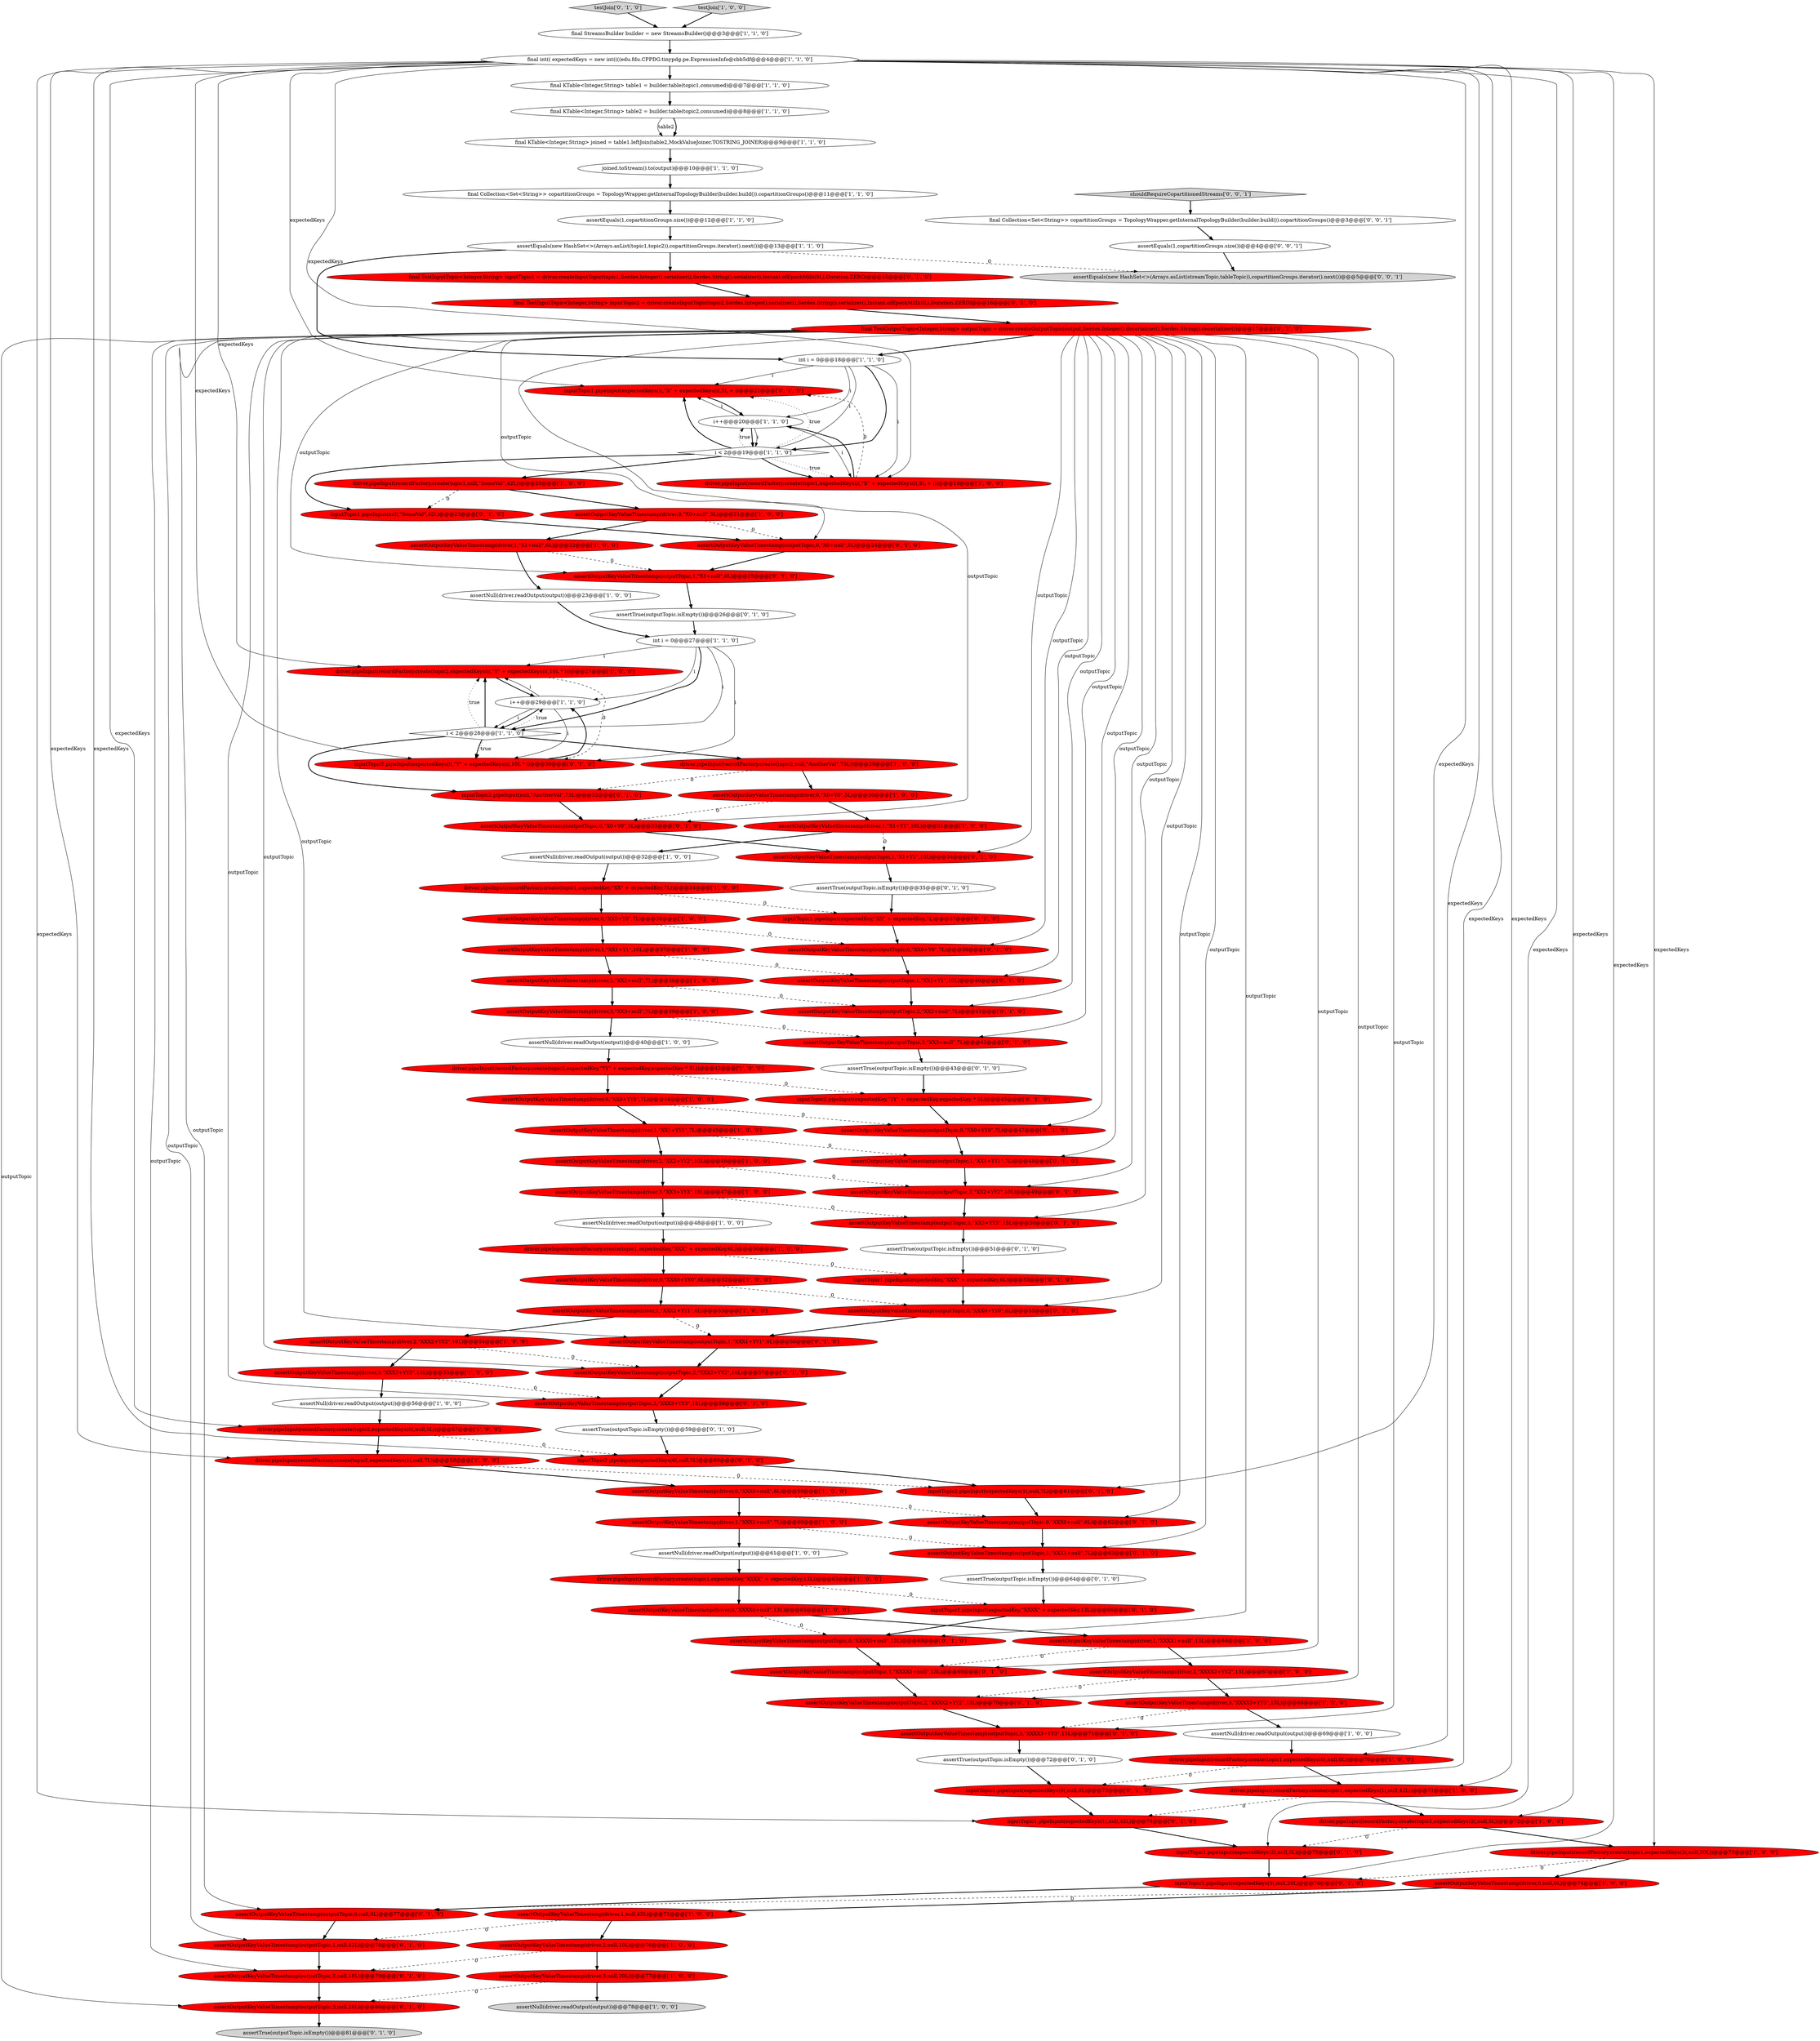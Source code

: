 digraph {
33 [style = filled, label = "final int(( expectedKeys = new int((((edu.fdu.CPPDG.tinypdg.pe.ExpressionInfo@cbb5df@@@4@@@['1', '1', '0']", fillcolor = white, shape = ellipse image = "AAA0AAABBB1BBB"];
102 [style = filled, label = "assertOutputKeyValueTimestamp(outputTopic,1,\"X1+null\",6L)@@@25@@@['0', '1', '0']", fillcolor = red, shape = ellipse image = "AAA1AAABBB2BBB"];
28 [style = filled, label = "driver.pipeInput(recordFactory.create(topic1,expectedKey,\"XX\" + expectedKey,7L))@@@34@@@['1', '0', '0']", fillcolor = red, shape = ellipse image = "AAA1AAABBB1BBB"];
11 [style = filled, label = "driver.pipeInput(recordFactory.create(topic2,expectedKeys(0(,null,5L))@@@57@@@['1', '0', '0']", fillcolor = red, shape = ellipse image = "AAA1AAABBB1BBB"];
49 [style = filled, label = "assertOutputKeyValueTimestamp(driver,1,\"XXX1+null\",7L)@@@60@@@['1', '0', '0']", fillcolor = red, shape = ellipse image = "AAA1AAABBB1BBB"];
77 [style = filled, label = "inputTopic2.pipeInput(null,\"AnotherVal\",73L)@@@32@@@['0', '1', '0']", fillcolor = red, shape = ellipse image = "AAA1AAABBB2BBB"];
116 [style = filled, label = "assertEquals(new HashSet<>(Arrays.asList(streamTopic,tableTopic)),copartitionGroups.iterator().next())@@@5@@@['0', '0', '1']", fillcolor = lightgray, shape = ellipse image = "AAA0AAABBB3BBB"];
113 [style = filled, label = "assertOutputKeyValueTimestamp(outputTopic,1,\"XX1+YY1\",7L)@@@48@@@['0', '1', '0']", fillcolor = red, shape = ellipse image = "AAA1AAABBB2BBB"];
83 [style = filled, label = "assertOutputKeyValueTimestamp(outputTopic,2,\"XX2+YY2\",10L)@@@49@@@['0', '1', '0']", fillcolor = red, shape = ellipse image = "AAA1AAABBB2BBB"];
68 [style = filled, label = "assertOutputKeyValueTimestamp(outputTopic,1,\"XXX1+null\",7L)@@@63@@@['0', '1', '0']", fillcolor = red, shape = ellipse image = "AAA1AAABBB2BBB"];
114 [style = filled, label = "testJoin['0', '1', '0']", fillcolor = lightgray, shape = diamond image = "AAA0AAABBB2BBB"];
119 [style = filled, label = "assertEquals(1,copartitionGroups.size())@@@4@@@['0', '0', '1']", fillcolor = white, shape = ellipse image = "AAA0AAABBB3BBB"];
10 [style = filled, label = "assertOutputKeyValueTimestamp(driver,1,\"XXX1+YY1\",6L)@@@53@@@['1', '0', '0']", fillcolor = red, shape = ellipse image = "AAA1AAABBB1BBB"];
106 [style = filled, label = "assertOutputKeyValueTimestamp(outputTopic,2,\"XXXX2+YY2\",13L)@@@70@@@['0', '1', '0']", fillcolor = red, shape = ellipse image = "AAA1AAABBB2BBB"];
46 [style = filled, label = "assertOutputKeyValueTimestamp(driver,2,\"XX2+null\",7L)@@@38@@@['1', '0', '0']", fillcolor = red, shape = ellipse image = "AAA1AAABBB1BBB"];
16 [style = filled, label = "int i = 0@@@18@@@['1', '1', '0']", fillcolor = white, shape = ellipse image = "AAA0AAABBB1BBB"];
67 [style = filled, label = "assertOutputKeyValueTimestamp(outputTopic,3,\"XXX3+YY3\",15L)@@@58@@@['0', '1', '0']", fillcolor = red, shape = ellipse image = "AAA1AAABBB2BBB"];
23 [style = filled, label = "assertOutputKeyValueTimestamp(driver,1,\"XXXX1+null\",13L)@@@66@@@['1', '0', '0']", fillcolor = red, shape = ellipse image = "AAA1AAABBB1BBB"];
45 [style = filled, label = "assertOutputKeyValueTimestamp(driver,1,\"XX1+YY1\",7L)@@@45@@@['1', '0', '0']", fillcolor = red, shape = ellipse image = "AAA1AAABBB1BBB"];
40 [style = filled, label = "driver.pipeInput(recordFactory.create(topic2,expectedKey,\"YY\" + expectedKey,expectedKey * 5L))@@@42@@@['1', '0', '0']", fillcolor = red, shape = ellipse image = "AAA1AAABBB1BBB"];
43 [style = filled, label = "testJoin['1', '0', '0']", fillcolor = lightgray, shape = diamond image = "AAA0AAABBB1BBB"];
82 [style = filled, label = "assertOutputKeyValueTimestamp(outputTopic,3,\"XX3+YY3\",15L)@@@50@@@['0', '1', '0']", fillcolor = red, shape = ellipse image = "AAA1AAABBB2BBB"];
14 [style = filled, label = "assertNull(driver.readOutput(output))@@@40@@@['1', '0', '0']", fillcolor = white, shape = ellipse image = "AAA0AAABBB1BBB"];
91 [style = filled, label = "assertOutputKeyValueTimestamp(outputTopic,1,null,42L)@@@78@@@['0', '1', '0']", fillcolor = red, shape = ellipse image = "AAA1AAABBB2BBB"];
72 [style = filled, label = "assertTrue(outputTopic.isEmpty())@@@51@@@['0', '1', '0']", fillcolor = white, shape = ellipse image = "AAA0AAABBB2BBB"];
17 [style = filled, label = "final Collection<Set<String>> copartitionGroups = TopologyWrapper.getInternalTopologyBuilder(builder.build()).copartitionGroups()@@@11@@@['1', '1', '0']", fillcolor = white, shape = ellipse image = "AAA0AAABBB1BBB"];
96 [style = filled, label = "inputTopic1.pipeInput(expectedKeys(1(,null,42L)@@@74@@@['0', '1', '0']", fillcolor = red, shape = ellipse image = "AAA1AAABBB2BBB"];
57 [style = filled, label = "assertEquals(1,copartitionGroups.size())@@@12@@@['1', '1', '0']", fillcolor = white, shape = ellipse image = "AAA0AAABBB1BBB"];
84 [style = filled, label = "assertOutputKeyValueTimestamp(outputTopic,2,\"XXX2+YY2\",10L)@@@57@@@['0', '1', '0']", fillcolor = red, shape = ellipse image = "AAA1AAABBB2BBB"];
110 [style = filled, label = "assertOutputKeyValueTimestamp(outputTopic,0,\"XXXX0+null\",13L)@@@68@@@['0', '1', '0']", fillcolor = red, shape = ellipse image = "AAA1AAABBB2BBB"];
78 [style = filled, label = "assertOutputKeyValueTimestamp(outputTopic,1,\"XXX1+YY1\",6L)@@@56@@@['0', '1', '0']", fillcolor = red, shape = ellipse image = "AAA1AAABBB2BBB"];
111 [style = filled, label = "assertTrue(outputTopic.isEmpty())@@@81@@@['0', '1', '0']", fillcolor = lightgray, shape = ellipse image = "AAA0AAABBB2BBB"];
100 [style = filled, label = "inputTopic1.pipeInput(expectedKeys(2(,null,5L)@@@75@@@['0', '1', '0']", fillcolor = red, shape = ellipse image = "AAA1AAABBB2BBB"];
2 [style = filled, label = "driver.pipeInput(recordFactory.create(topic1,expectedKeys(2(,null,5L))@@@72@@@['1', '0', '0']", fillcolor = red, shape = ellipse image = "AAA1AAABBB1BBB"];
62 [style = filled, label = "final StreamsBuilder builder = new StreamsBuilder()@@@3@@@['1', '1', '0']", fillcolor = white, shape = ellipse image = "AAA0AAABBB1BBB"];
25 [style = filled, label = "i++@@@29@@@['1', '1', '0']", fillcolor = white, shape = ellipse image = "AAA0AAABBB1BBB"];
90 [style = filled, label = "assertOutputKeyValueTimestamp(outputTopic,1,\"XX1+Y1\",10L)@@@40@@@['0', '1', '0']", fillcolor = red, shape = ellipse image = "AAA1AAABBB2BBB"];
24 [style = filled, label = "assertOutputKeyValueTimestamp(driver,1,null,42L)@@@75@@@['1', '0', '0']", fillcolor = red, shape = ellipse image = "AAA1AAABBB1BBB"];
44 [style = filled, label = "assertOutputKeyValueTimestamp(driver,3,null,20L)@@@77@@@['1', '0', '0']", fillcolor = red, shape = ellipse image = "AAA1AAABBB1BBB"];
50 [style = filled, label = "driver.pipeInput(recordFactory.create(topic1,expectedKey,\"XXXX\" + expectedKey,13L))@@@63@@@['1', '0', '0']", fillcolor = red, shape = ellipse image = "AAA1AAABBB1BBB"];
71 [style = filled, label = "inputTopic1.pipeInput(null,\"SomeVal\",42L)@@@23@@@['0', '1', '0']", fillcolor = red, shape = ellipse image = "AAA1AAABBB2BBB"];
4 [style = filled, label = "assertOutputKeyValueTimestamp(driver,0,\"XX0+YY0\",7L)@@@44@@@['1', '0', '0']", fillcolor = red, shape = ellipse image = "AAA1AAABBB1BBB"];
12 [style = filled, label = "driver.pipeInput(recordFactory.create(topic2,expectedKeys(i(,\"Y\" + expectedKeys(i(,10L * i))@@@27@@@['1', '0', '0']", fillcolor = red, shape = ellipse image = "AAA1AAABBB1BBB"];
69 [style = filled, label = "inputTopic1.pipeInput(expectedKey,\"XXX\" + expectedKey,6L)@@@53@@@['0', '1', '0']", fillcolor = red, shape = ellipse image = "AAA1AAABBB2BBB"];
20 [style = filled, label = "driver.pipeInput(recordFactory.create(topic1,expectedKeys(0(,null,0L))@@@70@@@['1', '0', '0']", fillcolor = red, shape = ellipse image = "AAA1AAABBB1BBB"];
61 [style = filled, label = "assertOutputKeyValueTimestamp(driver,3,\"XXX3+YY3\",15L)@@@55@@@['1', '0', '0']", fillcolor = red, shape = ellipse image = "AAA1AAABBB1BBB"];
37 [style = filled, label = "final KTable<Integer,String> table1 = builder.table(topic1,consumed)@@@7@@@['1', '1', '0']", fillcolor = white, shape = ellipse image = "AAA0AAABBB1BBB"];
86 [style = filled, label = "assertTrue(outputTopic.isEmpty())@@@26@@@['0', '1', '0']", fillcolor = white, shape = ellipse image = "AAA0AAABBB2BBB"];
73 [style = filled, label = "inputTopic1.pipeInput(expectedKeys(i(,\"X\" + expectedKeys(i(,5L + i)@@@21@@@['0', '1', '0']", fillcolor = red, shape = ellipse image = "AAA1AAABBB2BBB"];
107 [style = filled, label = "assertOutputKeyValueTimestamp(outputTopic,0,\"XXX0+null\",6L)@@@62@@@['0', '1', '0']", fillcolor = red, shape = ellipse image = "AAA1AAABBB2BBB"];
85 [style = filled, label = "inputTopic1.pipeInput(expectedKey,\"XX\" + expectedKey,7L)@@@37@@@['0', '1', '0']", fillcolor = red, shape = ellipse image = "AAA1AAABBB2BBB"];
52 [style = filled, label = "driver.pipeInput(recordFactory.create(topic2,null,\"AnotherVal\",73L))@@@29@@@['1', '0', '0']", fillcolor = red, shape = ellipse image = "AAA1AAABBB1BBB"];
26 [style = filled, label = "i < 2@@@28@@@['1', '1', '0']", fillcolor = white, shape = diamond image = "AAA0AAABBB1BBB"];
8 [style = filled, label = "assertNull(driver.readOutput(output))@@@78@@@['1', '0', '0']", fillcolor = lightgray, shape = ellipse image = "AAA0AAABBB1BBB"];
115 [style = filled, label = "assertOutputKeyValueTimestamp(outputTopic,3,\"XX3+null\",7L)@@@42@@@['0', '1', '0']", fillcolor = red, shape = ellipse image = "AAA1AAABBB2BBB"];
18 [style = filled, label = "assertNull(driver.readOutput(output))@@@69@@@['1', '0', '0']", fillcolor = white, shape = ellipse image = "AAA0AAABBB1BBB"];
34 [style = filled, label = "assertOutputKeyValueTimestamp(driver,3,\"XX3+YY3\",15L)@@@47@@@['1', '0', '0']", fillcolor = red, shape = ellipse image = "AAA1AAABBB1BBB"];
108 [style = filled, label = "assertTrue(outputTopic.isEmpty())@@@59@@@['0', '1', '0']", fillcolor = white, shape = ellipse image = "AAA0AAABBB2BBB"];
64 [style = filled, label = "inputTopic2.pipeInput(expectedKeys(0(,null,5L)@@@60@@@['0', '1', '0']", fillcolor = red, shape = ellipse image = "AAA1AAABBB2BBB"];
74 [style = filled, label = "assertOutputKeyValueTimestamp(outputTopic,0,\"X0+null\",5L)@@@24@@@['0', '1', '0']", fillcolor = red, shape = ellipse image = "AAA1AAABBB2BBB"];
98 [style = filled, label = "final TestInputTopic<Integer,String> inputTopic1 = driver.createInputTopic(topic1,Serdes.Integer().serializer(),Serdes.String().serializer(),Instant.ofEpochMilli(0L),Duration.ZERO)@@@15@@@['0', '1', '0']", fillcolor = red, shape = ellipse image = "AAA1AAABBB2BBB"];
56 [style = filled, label = "assertOutputKeyValueTimestamp(driver,0,\"XXX0+null\",6L)@@@59@@@['1', '0', '0']", fillcolor = red, shape = ellipse image = "AAA1AAABBB1BBB"];
3 [style = filled, label = "assertOutputKeyValueTimestamp(driver,2,null,10L)@@@76@@@['1', '0', '0']", fillcolor = red, shape = ellipse image = "AAA1AAABBB1BBB"];
76 [style = filled, label = "assertOutputKeyValueTimestamp(outputTopic,2,\"XX2+null\",7L)@@@41@@@['0', '1', '0']", fillcolor = red, shape = ellipse image = "AAA1AAABBB2BBB"];
51 [style = filled, label = "assertNull(driver.readOutput(output))@@@48@@@['1', '0', '0']", fillcolor = white, shape = ellipse image = "AAA0AAABBB1BBB"];
58 [style = filled, label = "assertOutputKeyValueTimestamp(driver,0,\"X0+null\",5L)@@@21@@@['1', '0', '0']", fillcolor = red, shape = ellipse image = "AAA1AAABBB1BBB"];
103 [style = filled, label = "inputTopic2.pipeInput(expectedKeys(1(,null,7L)@@@61@@@['0', '1', '0']", fillcolor = red, shape = ellipse image = "AAA1AAABBB2BBB"];
27 [style = filled, label = "assertOutputKeyValueTimestamp(driver,0,\"XX0+Y0\",7L)@@@36@@@['1', '0', '0']", fillcolor = red, shape = ellipse image = "AAA1AAABBB1BBB"];
42 [style = filled, label = "i++@@@20@@@['1', '1', '0']", fillcolor = white, shape = ellipse image = "AAA0AAABBB1BBB"];
32 [style = filled, label = "assertOutputKeyValueTimestamp(driver,3,\"XX3+null\",7L)@@@39@@@['1', '0', '0']", fillcolor = red, shape = ellipse image = "AAA1AAABBB1BBB"];
38 [style = filled, label = "driver.pipeInput(recordFactory.create(topic2,expectedKeys(1(,null,7L))@@@58@@@['1', '0', '0']", fillcolor = red, shape = ellipse image = "AAA1AAABBB1BBB"];
21 [style = filled, label = "assertOutputKeyValueTimestamp(driver,0,\"XXXX0+null\",13L)@@@65@@@['1', '0', '0']", fillcolor = red, shape = ellipse image = "AAA1AAABBB1BBB"];
22 [style = filled, label = "assertNull(driver.readOutput(output))@@@61@@@['1', '0', '0']", fillcolor = white, shape = ellipse image = "AAA0AAABBB1BBB"];
15 [style = filled, label = "int i = 0@@@27@@@['1', '1', '0']", fillcolor = white, shape = ellipse image = "AAA0AAABBB1BBB"];
35 [style = filled, label = "assertOutputKeyValueTimestamp(driver,1,\"XX1+Y1\",10L)@@@37@@@['1', '0', '0']", fillcolor = red, shape = ellipse image = "AAA1AAABBB1BBB"];
60 [style = filled, label = "joined.toStream().to(output)@@@10@@@['1', '1', '0']", fillcolor = white, shape = ellipse image = "AAA0AAABBB1BBB"];
94 [style = filled, label = "assertOutputKeyValueTimestamp(outputTopic,1,\"XXXX1+null\",13L)@@@69@@@['0', '1', '0']", fillcolor = red, shape = ellipse image = "AAA1AAABBB2BBB"];
59 [style = filled, label = "driver.pipeInput(recordFactory.create(topic1,expectedKeys(1(,null,42L))@@@71@@@['1', '0', '0']", fillcolor = red, shape = ellipse image = "AAA1AAABBB1BBB"];
47 [style = filled, label = "assertEquals(new HashSet<>(Arrays.asList(topic1,topic2)),copartitionGroups.iterator().next())@@@13@@@['1', '1', '0']", fillcolor = white, shape = ellipse image = "AAA0AAABBB1BBB"];
39 [style = filled, label = "assertNull(driver.readOutput(output))@@@32@@@['1', '0', '0']", fillcolor = white, shape = ellipse image = "AAA0AAABBB1BBB"];
99 [style = filled, label = "inputTopic1.pipeInput(expectedKey,\"XXXX\" + expectedKey,13L)@@@66@@@['0', '1', '0']", fillcolor = red, shape = ellipse image = "AAA1AAABBB2BBB"];
6 [style = filled, label = "driver.pipeInput(recordFactory.create(topic1,expectedKey,\"XXX\" + expectedKey,6L))@@@50@@@['1', '0', '0']", fillcolor = red, shape = ellipse image = "AAA1AAABBB1BBB"];
55 [style = filled, label = "driver.pipeInput(recordFactory.create(topic1,expectedKeys(i(,\"X\" + expectedKeys(i(,5L + i))@@@18@@@['1', '0', '0']", fillcolor = red, shape = ellipse image = "AAA1AAABBB1BBB"];
89 [style = filled, label = "assertOutputKeyValueTimestamp(outputTopic,0,\"XX0+YY0\",7L)@@@47@@@['0', '1', '0']", fillcolor = red, shape = ellipse image = "AAA1AAABBB2BBB"];
79 [style = filled, label = "inputTopic1.pipeInput(expectedKeys(3(,null,20L)@@@76@@@['0', '1', '0']", fillcolor = red, shape = ellipse image = "AAA1AAABBB2BBB"];
66 [style = filled, label = "final TestInputTopic<Integer,String> inputTopic2 = driver.createInputTopic(topic2,Serdes.Integer().serializer(),Serdes.String().serializer(),Instant.ofEpochMilli(0L),Duration.ZERO)@@@16@@@['0', '1', '0']", fillcolor = red, shape = ellipse image = "AAA1AAABBB2BBB"];
19 [style = filled, label = "i < 2@@@19@@@['1', '1', '0']", fillcolor = white, shape = diamond image = "AAA0AAABBB1BBB"];
9 [style = filled, label = "assertOutputKeyValueTimestamp(driver,1,\"X1+null\",6L)@@@22@@@['1', '0', '0']", fillcolor = red, shape = ellipse image = "AAA1AAABBB1BBB"];
54 [style = filled, label = "assertOutputKeyValueTimestamp(driver,1,\"X1+Y1\",10L)@@@31@@@['1', '0', '0']", fillcolor = red, shape = ellipse image = "AAA1AAABBB1BBB"];
87 [style = filled, label = "assertOutputKeyValueTimestamp(outputTopic,0,null,0L)@@@77@@@['0', '1', '0']", fillcolor = red, shape = ellipse image = "AAA1AAABBB2BBB"];
0 [style = filled, label = "final KTable<Integer,String> joined = table1.leftJoin(table2,MockValueJoiner.TOSTRING_JOINER)@@@9@@@['1', '1', '0']", fillcolor = white, shape = ellipse image = "AAA0AAABBB1BBB"];
95 [style = filled, label = "inputTopic1.pipeInput(expectedKeys(0(,null,0L)@@@73@@@['0', '1', '0']", fillcolor = red, shape = ellipse image = "AAA1AAABBB2BBB"];
7 [style = filled, label = "assertOutputKeyValueTimestamp(driver,2,\"XX2+YY2\",10L)@@@46@@@['1', '0', '0']", fillcolor = red, shape = ellipse image = "AAA1AAABBB1BBB"];
13 [style = filled, label = "assertNull(driver.readOutput(output))@@@56@@@['1', '0', '0']", fillcolor = white, shape = ellipse image = "AAA0AAABBB1BBB"];
48 [style = filled, label = "assertOutputKeyValueTimestamp(driver,2,\"XXXX2+YY2\",13L)@@@67@@@['1', '0', '0']", fillcolor = red, shape = ellipse image = "AAA1AAABBB1BBB"];
70 [style = filled, label = "assertOutputKeyValueTimestamp(outputTopic,0,\"X0+Y0\",5L)@@@33@@@['0', '1', '0']", fillcolor = red, shape = ellipse image = "AAA1AAABBB2BBB"];
75 [style = filled, label = "assertOutputKeyValueTimestamp(outputTopic,0,\"XX0+Y0\",7L)@@@39@@@['0', '1', '0']", fillcolor = red, shape = ellipse image = "AAA1AAABBB2BBB"];
30 [style = filled, label = "assertOutputKeyValueTimestamp(driver,0,\"XXX0+YY0\",6L)@@@52@@@['1', '0', '0']", fillcolor = red, shape = ellipse image = "AAA1AAABBB1BBB"];
92 [style = filled, label = "assertOutputKeyValueTimestamp(outputTopic,3,\"XXXX3+YY3\",15L)@@@71@@@['0', '1', '0']", fillcolor = red, shape = ellipse image = "AAA1AAABBB2BBB"];
81 [style = filled, label = "assertTrue(outputTopic.isEmpty())@@@64@@@['0', '1', '0']", fillcolor = white, shape = ellipse image = "AAA0AAABBB2BBB"];
53 [style = filled, label = "assertNull(driver.readOutput(output))@@@23@@@['1', '0', '0']", fillcolor = white, shape = ellipse image = "AAA0AAABBB1BBB"];
31 [style = filled, label = "final KTable<Integer,String> table2 = builder.table(topic2,consumed)@@@8@@@['1', '1', '0']", fillcolor = white, shape = ellipse image = "AAA0AAABBB1BBB"];
104 [style = filled, label = "assertOutputKeyValueTimestamp(outputTopic,2,null,10L)@@@79@@@['0', '1', '0']", fillcolor = red, shape = ellipse image = "AAA1AAABBB2BBB"];
105 [style = filled, label = "assertTrue(outputTopic.isEmpty())@@@35@@@['0', '1', '0']", fillcolor = white, shape = ellipse image = "AAA0AAABBB2BBB"];
109 [style = filled, label = "inputTopic2.pipeInput(expectedKeys(i(,\"Y\" + expectedKeys(i(,10L * i)@@@30@@@['0', '1', '0']", fillcolor = red, shape = ellipse image = "AAA1AAABBB2BBB"];
36 [style = filled, label = "assertOutputKeyValueTimestamp(driver,3,\"XXXX3+YY3\",15L)@@@68@@@['1', '0', '0']", fillcolor = red, shape = ellipse image = "AAA1AAABBB1BBB"];
97 [style = filled, label = "final TestOutputTopic<Integer,String> outputTopic = driver.createOutputTopic(output,Serdes.Integer().deserializer(),Serdes.String().deserializer())@@@17@@@['0', '1', '0']", fillcolor = red, shape = ellipse image = "AAA1AAABBB2BBB"];
88 [style = filled, label = "assertOutputKeyValueTimestamp(outputTopic,3,null,20L)@@@80@@@['0', '1', '0']", fillcolor = red, shape = ellipse image = "AAA1AAABBB2BBB"];
1 [style = filled, label = "assertOutputKeyValueTimestamp(driver,2,\"XXX2+YY2\",10L)@@@54@@@['1', '0', '0']", fillcolor = red, shape = ellipse image = "AAA1AAABBB1BBB"];
93 [style = filled, label = "assertOutputKeyValueTimestamp(outputTopic,0,\"XXX0+YY0\",6L)@@@55@@@['0', '1', '0']", fillcolor = red, shape = ellipse image = "AAA1AAABBB2BBB"];
65 [style = filled, label = "assertTrue(outputTopic.isEmpty())@@@43@@@['0', '1', '0']", fillcolor = white, shape = ellipse image = "AAA0AAABBB2BBB"];
41 [style = filled, label = "driver.pipeInput(recordFactory.create(topic1,expectedKeys(3(,null,20L))@@@73@@@['1', '0', '0']", fillcolor = red, shape = ellipse image = "AAA1AAABBB1BBB"];
117 [style = filled, label = "shouldRequireCopartitionedStreams['0', '0', '1']", fillcolor = lightgray, shape = diamond image = "AAA0AAABBB3BBB"];
80 [style = filled, label = "assertTrue(outputTopic.isEmpty())@@@72@@@['0', '1', '0']", fillcolor = white, shape = ellipse image = "AAA0AAABBB2BBB"];
101 [style = filled, label = "assertOutputKeyValueTimestamp(outputTopic,1,\"X1+Y1\",10L)@@@34@@@['0', '1', '0']", fillcolor = red, shape = ellipse image = "AAA1AAABBB2BBB"];
118 [style = filled, label = "final Collection<Set<String>> copartitionGroups = TopologyWrapper.getInternalTopologyBuilder(builder.build()).copartitionGroups()@@@3@@@['0', '0', '1']", fillcolor = white, shape = ellipse image = "AAA0AAABBB3BBB"];
112 [style = filled, label = "inputTopic2.pipeInput(expectedKey,\"YY\" + expectedKey,expectedKey * 5L)@@@45@@@['0', '1', '0']", fillcolor = red, shape = ellipse image = "AAA1AAABBB2BBB"];
5 [style = filled, label = "assertOutputKeyValueTimestamp(driver,0,null,0L)@@@74@@@['1', '0', '0']", fillcolor = red, shape = ellipse image = "AAA1AAABBB1BBB"];
29 [style = filled, label = "assertOutputKeyValueTimestamp(driver,0,\"X0+Y0\",5L)@@@30@@@['1', '0', '0']", fillcolor = red, shape = ellipse image = "AAA1AAABBB1BBB"];
63 [style = filled, label = "driver.pipeInput(recordFactory.create(topic1,null,\"SomeVal\",42L))@@@20@@@['1', '0', '0']", fillcolor = red, shape = ellipse image = "AAA1AAABBB1BBB"];
40->4 [style = bold, label=""];
9->53 [style = bold, label=""];
90->76 [style = bold, label=""];
92->80 [style = bold, label=""];
33->100 [style = solid, label="expectedKeys"];
44->8 [style = bold, label=""];
19->55 [style = bold, label=""];
16->42 [style = solid, label="i"];
15->25 [style = solid, label="i"];
105->85 [style = bold, label=""];
97->104 [style = solid, label="outputTopic"];
33->59 [style = solid, label="expectedKeys"];
101->105 [style = bold, label=""];
97->107 [style = solid, label="outputTopic"];
32->115 [style = dashed, label="0"];
91->104 [style = bold, label=""];
97->67 [style = solid, label="outputTopic"];
26->12 [style = dotted, label="true"];
1->84 [style = dashed, label="0"];
58->9 [style = bold, label=""];
19->71 [style = bold, label=""];
77->70 [style = bold, label=""];
45->7 [style = bold, label=""];
49->22 [style = bold, label=""];
23->94 [style = dashed, label="0"];
33->64 [style = solid, label="expectedKeys"];
26->109 [style = bold, label=""];
26->12 [style = bold, label=""];
33->12 [style = solid, label="expectedKeys"];
99->110 [style = bold, label=""];
15->26 [style = solid, label="i"];
89->113 [style = bold, label=""];
37->31 [style = bold, label=""];
71->74 [style = bold, label=""];
25->26 [style = solid, label="i"];
19->63 [style = bold, label=""];
38->56 [style = bold, label=""];
36->18 [style = bold, label=""];
26->77 [style = bold, label=""];
7->83 [style = dashed, label="0"];
19->73 [style = dotted, label="true"];
6->69 [style = dashed, label="0"];
47->116 [style = dashed, label="0"];
74->102 [style = bold, label=""];
30->93 [style = dashed, label="0"];
97->87 [style = solid, label="outputTopic"];
60->17 [style = bold, label=""];
97->110 [style = solid, label="outputTopic"];
42->19 [style = bold, label=""];
56->107 [style = dashed, label="0"];
97->90 [style = solid, label="outputTopic"];
33->73 [style = solid, label="expectedKeys"];
100->79 [style = bold, label=""];
119->116 [style = bold, label=""];
45->113 [style = dashed, label="0"];
86->15 [style = bold, label=""];
114->62 [style = bold, label=""];
22->50 [style = bold, label=""];
19->73 [style = bold, label=""];
97->102 [style = solid, label="outputTopic"];
82->72 [style = bold, label=""];
33->96 [style = solid, label="expectedKeys"];
61->13 [style = bold, label=""];
16->19 [style = bold, label=""];
13->11 [style = bold, label=""];
33->95 [style = solid, label="expectedKeys"];
12->109 [style = dashed, label="0"];
23->48 [style = bold, label=""];
118->119 [style = bold, label=""];
65->112 [style = bold, label=""];
4->45 [style = bold, label=""];
87->91 [style = bold, label=""];
18->20 [style = bold, label=""];
16->19 [style = solid, label="i"];
97->16 [style = bold, label=""];
93->78 [style = bold, label=""];
54->101 [style = dashed, label="0"];
103->107 [style = bold, label=""];
25->26 [style = bold, label=""];
64->103 [style = bold, label=""];
42->55 [style = solid, label="i"];
30->10 [style = bold, label=""];
97->106 [style = solid, label="outputTopic"];
63->71 [style = dashed, label="0"];
97->115 [style = solid, label="outputTopic"];
62->33 [style = bold, label=""];
10->1 [style = bold, label=""];
97->101 [style = solid, label="outputTopic"];
94->106 [style = bold, label=""];
104->88 [style = bold, label=""];
46->76 [style = dashed, label="0"];
24->3 [style = bold, label=""];
69->93 [style = bold, label=""];
47->16 [style = bold, label=""];
75->90 [style = bold, label=""];
97->76 [style = solid, label="outputTopic"];
97->78 [style = solid, label="outputTopic"];
21->23 [style = bold, label=""];
33->41 [style = solid, label="expectedKeys"];
2->41 [style = bold, label=""];
48->106 [style = dashed, label="0"];
44->88 [style = dashed, label="0"];
72->69 [style = bold, label=""];
80->95 [style = bold, label=""];
28->85 [style = dashed, label="0"];
81->99 [style = bold, label=""];
33->38 [style = solid, label="expectedKeys"];
78->84 [style = bold, label=""];
11->64 [style = dashed, label="0"];
31->0 [style = bold, label=""];
16->73 [style = solid, label="i"];
1->61 [style = bold, label=""];
41->79 [style = dashed, label="0"];
97->75 [style = solid, label="outputTopic"];
109->25 [style = bold, label=""];
76->115 [style = bold, label=""];
66->97 [style = bold, label=""];
2->100 [style = dashed, label="0"];
32->14 [style = bold, label=""];
51->6 [style = bold, label=""];
47->98 [style = bold, label=""];
88->111 [style = bold, label=""];
97->83 [style = solid, label="outputTopic"];
79->87 [style = bold, label=""];
19->42 [style = dotted, label="true"];
55->42 [style = bold, label=""];
29->54 [style = bold, label=""];
27->35 [style = bold, label=""];
15->109 [style = solid, label="i"];
27->75 [style = dashed, label="0"];
40->112 [style = dashed, label="0"];
34->51 [style = bold, label=""];
54->39 [style = bold, label=""];
26->52 [style = bold, label=""];
97->74 [style = solid, label="outputTopic"];
3->44 [style = bold, label=""];
21->110 [style = dashed, label="0"];
110->94 [style = bold, label=""];
96->100 [style = bold, label=""];
102->86 [style = bold, label=""];
5->24 [style = bold, label=""];
34->82 [style = dashed, label="0"];
42->73 [style = solid, label="i"];
117->118 [style = bold, label=""];
97->68 [style = solid, label="outputTopic"];
33->79 [style = solid, label="expectedKeys"];
35->46 [style = bold, label=""];
97->84 [style = solid, label="outputTopic"];
57->47 [style = bold, label=""];
33->37 [style = bold, label=""];
33->11 [style = solid, label="expectedKeys"];
46->32 [style = bold, label=""];
5->87 [style = dashed, label="0"];
97->82 [style = solid, label="outputTopic"];
33->103 [style = solid, label="expectedKeys"];
4->89 [style = dashed, label="0"];
43->62 [style = bold, label=""];
108->64 [style = bold, label=""];
11->38 [style = bold, label=""];
56->49 [style = bold, label=""];
48->36 [style = bold, label=""];
97->70 [style = solid, label="outputTopic"];
20->95 [style = dashed, label="0"];
97->113 [style = solid, label="outputTopic"];
115->65 [style = bold, label=""];
97->88 [style = solid, label="outputTopic"];
59->96 [style = dashed, label="0"];
97->91 [style = solid, label="outputTopic"];
26->25 [style = dotted, label="true"];
29->70 [style = dashed, label="0"];
97->92 [style = solid, label="outputTopic"];
84->67 [style = bold, label=""];
36->92 [style = dashed, label="0"];
42->19 [style = solid, label="i"];
33->55 [style = solid, label="expectedKeys"];
3->104 [style = dashed, label="0"];
35->90 [style = dashed, label="0"];
107->68 [style = bold, label=""];
85->75 [style = bold, label=""];
15->12 [style = solid, label="i"];
26->109 [style = dotted, label="true"];
39->28 [style = bold, label=""];
17->57 [style = bold, label=""];
52->77 [style = dashed, label="0"];
15->26 [style = bold, label=""];
63->58 [style = bold, label=""];
83->82 [style = bold, label=""];
25->12 [style = solid, label="i"];
73->42 [style = bold, label=""];
33->109 [style = solid, label="expectedKeys"];
97->94 [style = solid, label="outputTopic"];
112->89 [style = bold, label=""];
97->89 [style = solid, label="outputTopic"];
7->34 [style = bold, label=""];
0->60 [style = bold, label=""];
19->55 [style = dotted, label="true"];
9->102 [style = dashed, label="0"];
49->68 [style = dashed, label="0"];
97->93 [style = solid, label="outputTopic"];
24->91 [style = dashed, label="0"];
68->81 [style = bold, label=""];
12->25 [style = bold, label=""];
70->101 [style = bold, label=""];
98->66 [style = bold, label=""];
20->59 [style = bold, label=""];
31->0 [style = solid, label="table2"];
61->67 [style = dashed, label="0"];
50->99 [style = dashed, label="0"];
95->96 [style = bold, label=""];
16->55 [style = solid, label="i"];
59->2 [style = bold, label=""];
58->74 [style = dashed, label="0"];
53->15 [style = bold, label=""];
52->29 [style = bold, label=""];
10->78 [style = dashed, label="0"];
113->83 [style = bold, label=""];
28->27 [style = bold, label=""];
25->109 [style = solid, label="i"];
55->73 [style = dashed, label="0"];
50->21 [style = bold, label=""];
38->103 [style = dashed, label="0"];
14->40 [style = bold, label=""];
33->2 [style = solid, label="expectedKeys"];
67->108 [style = bold, label=""];
33->20 [style = solid, label="expectedKeys"];
41->5 [style = bold, label=""];
106->92 [style = bold, label=""];
6->30 [style = bold, label=""];
}
